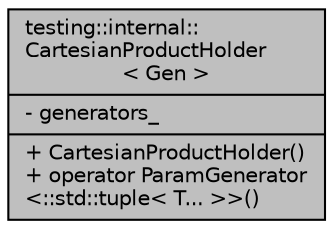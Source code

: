 digraph "testing::internal::CartesianProductHolder&lt; Gen &gt;"
{
 // INTERACTIVE_SVG=YES
 // LATEX_PDF_SIZE
  edge [fontname="Helvetica",fontsize="10",labelfontname="Helvetica",labelfontsize="10"];
  node [fontname="Helvetica",fontsize="10",shape=record];
  Node1 [label="{testing::internal::\lCartesianProductHolder\l\< Gen \>\n|- generators_\l|+ CartesianProductHolder()\l+ operator ParamGenerator\l\<::std::tuple\< T... \>\>()\l}",height=0.2,width=0.4,color="black", fillcolor="grey75", style="filled", fontcolor="black",tooltip=" "];
}
